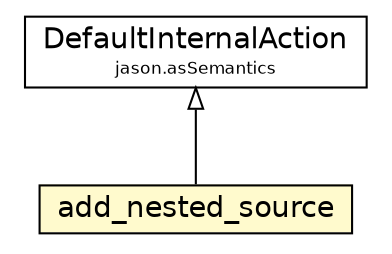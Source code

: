 #!/usr/local/bin/dot
#
# Class diagram 
# Generated by UMLGraph version 5.1 (http://www.umlgraph.org/)
#

digraph G {
	edge [fontname="Helvetica",fontsize=10,labelfontname="Helvetica",labelfontsize=10];
	node [fontname="Helvetica",fontsize=10,shape=plaintext];
	nodesep=0.25;
	ranksep=0.5;
	// jason.asSemantics.DefaultInternalAction
	c66383 [label=<<table title="jason.asSemantics.DefaultInternalAction" border="0" cellborder="1" cellspacing="0" cellpadding="2" port="p" href="../asSemantics/DefaultInternalAction.html">
		<tr><td><table border="0" cellspacing="0" cellpadding="1">
<tr><td align="center" balign="center"> DefaultInternalAction </td></tr>
<tr><td align="center" balign="center"><font point-size="8.0"> jason.asSemantics </font></td></tr>
		</table></td></tr>
		</table>>, fontname="Helvetica", fontcolor="black", fontsize=14.0];
	// jason.stdlib.add_nested_source
	c66604 [label=<<table title="jason.stdlib.add_nested_source" border="0" cellborder="1" cellspacing="0" cellpadding="2" port="p" bgcolor="lemonChiffon" href="./add_nested_source.html">
		<tr><td><table border="0" cellspacing="0" cellpadding="1">
<tr><td align="center" balign="center"> add_nested_source </td></tr>
		</table></td></tr>
		</table>>, fontname="Helvetica", fontcolor="black", fontsize=14.0];
	//jason.stdlib.add_nested_source extends jason.asSemantics.DefaultInternalAction
	c66383:p -> c66604:p [dir=back,arrowtail=empty];
}

